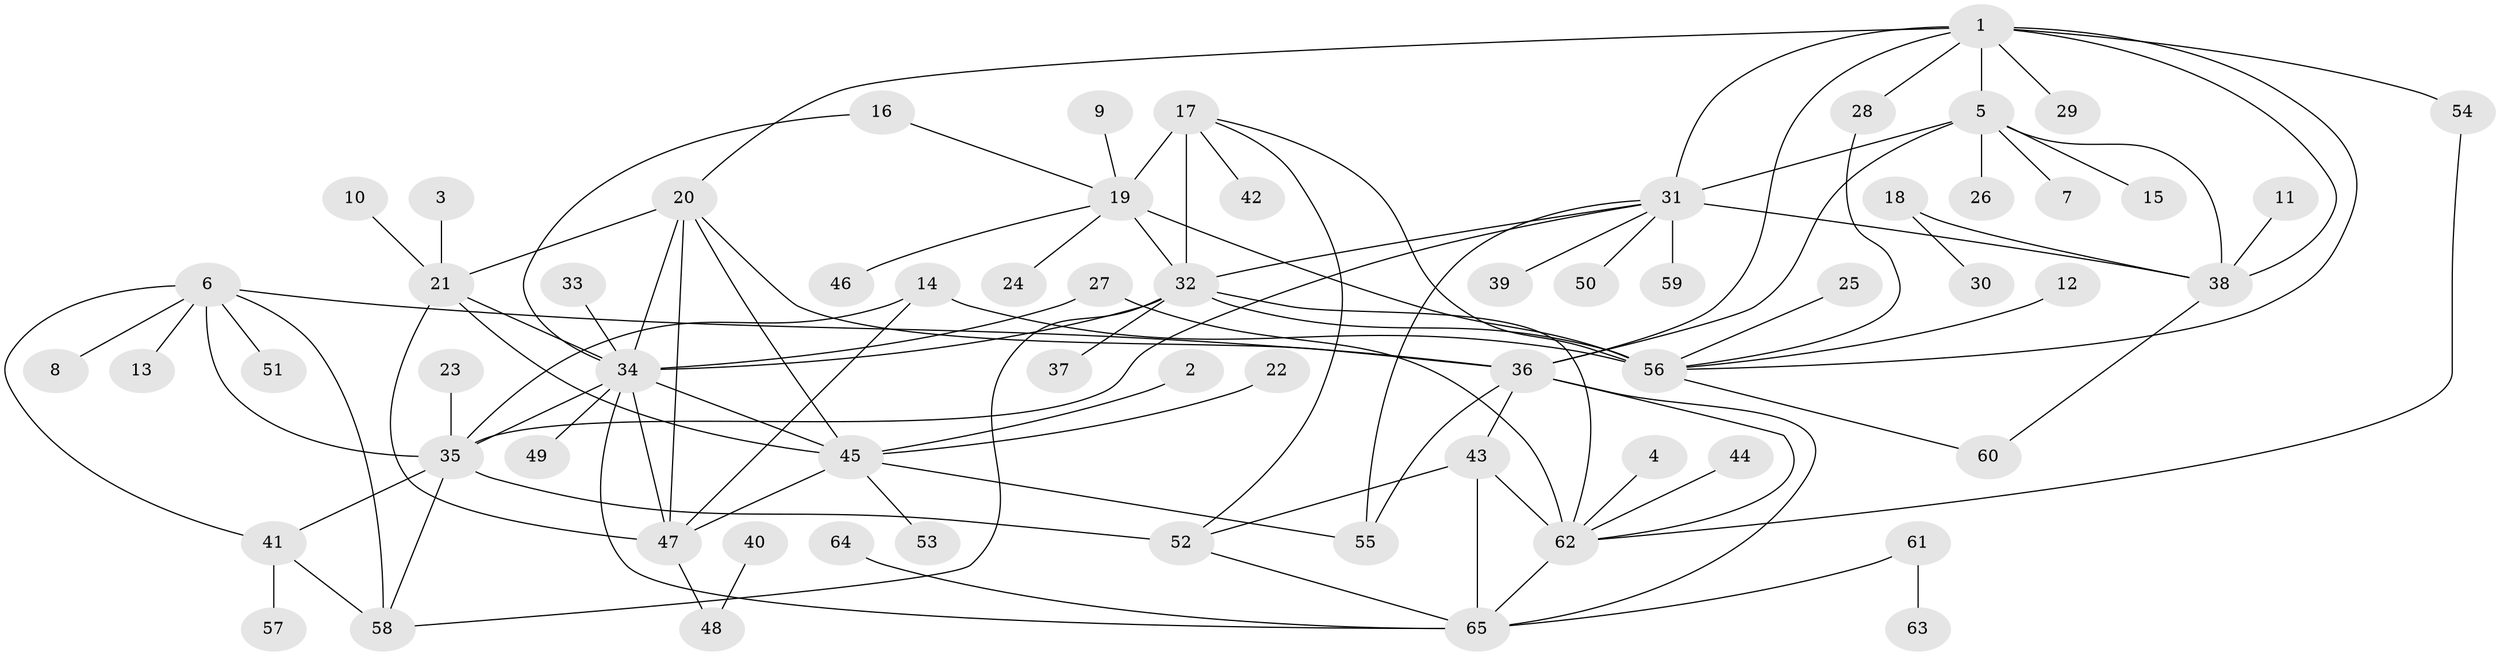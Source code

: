 // original degree distribution, {7: 0.046511627906976744, 13: 0.015503875968992248, 9: 0.031007751937984496, 5: 0.023255813953488372, 10: 0.023255813953488372, 6: 0.046511627906976744, 11: 0.015503875968992248, 14: 0.007751937984496124, 12: 0.015503875968992248, 8: 0.015503875968992248, 1: 0.5038759689922481, 2: 0.18604651162790697, 3: 0.06201550387596899, 4: 0.007751937984496124}
// Generated by graph-tools (version 1.1) at 2025/02/03/09/25 03:02:40]
// undirected, 65 vertices, 103 edges
graph export_dot {
graph [start="1"]
  node [color=gray90,style=filled];
  1;
  2;
  3;
  4;
  5;
  6;
  7;
  8;
  9;
  10;
  11;
  12;
  13;
  14;
  15;
  16;
  17;
  18;
  19;
  20;
  21;
  22;
  23;
  24;
  25;
  26;
  27;
  28;
  29;
  30;
  31;
  32;
  33;
  34;
  35;
  36;
  37;
  38;
  39;
  40;
  41;
  42;
  43;
  44;
  45;
  46;
  47;
  48;
  49;
  50;
  51;
  52;
  53;
  54;
  55;
  56;
  57;
  58;
  59;
  60;
  61;
  62;
  63;
  64;
  65;
  1 -- 5 [weight=4.0];
  1 -- 20 [weight=1.0];
  1 -- 28 [weight=1.0];
  1 -- 29 [weight=1.0];
  1 -- 31 [weight=2.0];
  1 -- 36 [weight=1.0];
  1 -- 38 [weight=2.0];
  1 -- 54 [weight=1.0];
  1 -- 56 [weight=1.0];
  2 -- 45 [weight=1.0];
  3 -- 21 [weight=1.0];
  4 -- 62 [weight=1.0];
  5 -- 7 [weight=1.0];
  5 -- 15 [weight=1.0];
  5 -- 26 [weight=1.0];
  5 -- 31 [weight=2.0];
  5 -- 36 [weight=1.0];
  5 -- 38 [weight=2.0];
  6 -- 8 [weight=1.0];
  6 -- 13 [weight=1.0];
  6 -- 35 [weight=4.0];
  6 -- 36 [weight=1.0];
  6 -- 41 [weight=2.0];
  6 -- 51 [weight=1.0];
  6 -- 58 [weight=2.0];
  9 -- 19 [weight=1.0];
  10 -- 21 [weight=1.0];
  11 -- 38 [weight=1.0];
  12 -- 56 [weight=1.0];
  14 -- 35 [weight=1.0];
  14 -- 47 [weight=1.0];
  14 -- 56 [weight=1.0];
  16 -- 19 [weight=1.0];
  16 -- 34 [weight=1.0];
  17 -- 19 [weight=2.0];
  17 -- 32 [weight=4.0];
  17 -- 42 [weight=1.0];
  17 -- 52 [weight=1.0];
  17 -- 56 [weight=2.0];
  18 -- 30 [weight=1.0];
  18 -- 38 [weight=1.0];
  19 -- 24 [weight=1.0];
  19 -- 32 [weight=2.0];
  19 -- 46 [weight=1.0];
  19 -- 56 [weight=1.0];
  20 -- 21 [weight=2.0];
  20 -- 34 [weight=1.0];
  20 -- 36 [weight=1.0];
  20 -- 45 [weight=1.0];
  20 -- 47 [weight=1.0];
  21 -- 34 [weight=2.0];
  21 -- 45 [weight=2.0];
  21 -- 47 [weight=2.0];
  22 -- 45 [weight=1.0];
  23 -- 35 [weight=1.0];
  25 -- 56 [weight=1.0];
  27 -- 34 [weight=1.0];
  27 -- 62 [weight=1.0];
  28 -- 56 [weight=1.0];
  31 -- 32 [weight=1.0];
  31 -- 35 [weight=1.0];
  31 -- 38 [weight=1.0];
  31 -- 39 [weight=1.0];
  31 -- 50 [weight=1.0];
  31 -- 55 [weight=1.0];
  31 -- 59 [weight=1.0];
  32 -- 34 [weight=1.0];
  32 -- 37 [weight=1.0];
  32 -- 56 [weight=2.0];
  32 -- 58 [weight=1.0];
  32 -- 62 [weight=1.0];
  33 -- 34 [weight=1.0];
  34 -- 35 [weight=1.0];
  34 -- 45 [weight=1.0];
  34 -- 47 [weight=1.0];
  34 -- 49 [weight=1.0];
  34 -- 65 [weight=1.0];
  35 -- 41 [weight=2.0];
  35 -- 52 [weight=3.0];
  35 -- 58 [weight=2.0];
  36 -- 43 [weight=2.0];
  36 -- 55 [weight=1.0];
  36 -- 62 [weight=1.0];
  36 -- 65 [weight=2.0];
  38 -- 60 [weight=1.0];
  40 -- 48 [weight=1.0];
  41 -- 57 [weight=1.0];
  41 -- 58 [weight=1.0];
  43 -- 52 [weight=1.0];
  43 -- 62 [weight=2.0];
  43 -- 65 [weight=4.0];
  44 -- 62 [weight=1.0];
  45 -- 47 [weight=1.0];
  45 -- 53 [weight=1.0];
  45 -- 55 [weight=1.0];
  47 -- 48 [weight=1.0];
  52 -- 65 [weight=1.0];
  54 -- 62 [weight=1.0];
  56 -- 60 [weight=1.0];
  61 -- 63 [weight=1.0];
  61 -- 65 [weight=1.0];
  62 -- 65 [weight=2.0];
  64 -- 65 [weight=1.0];
}

